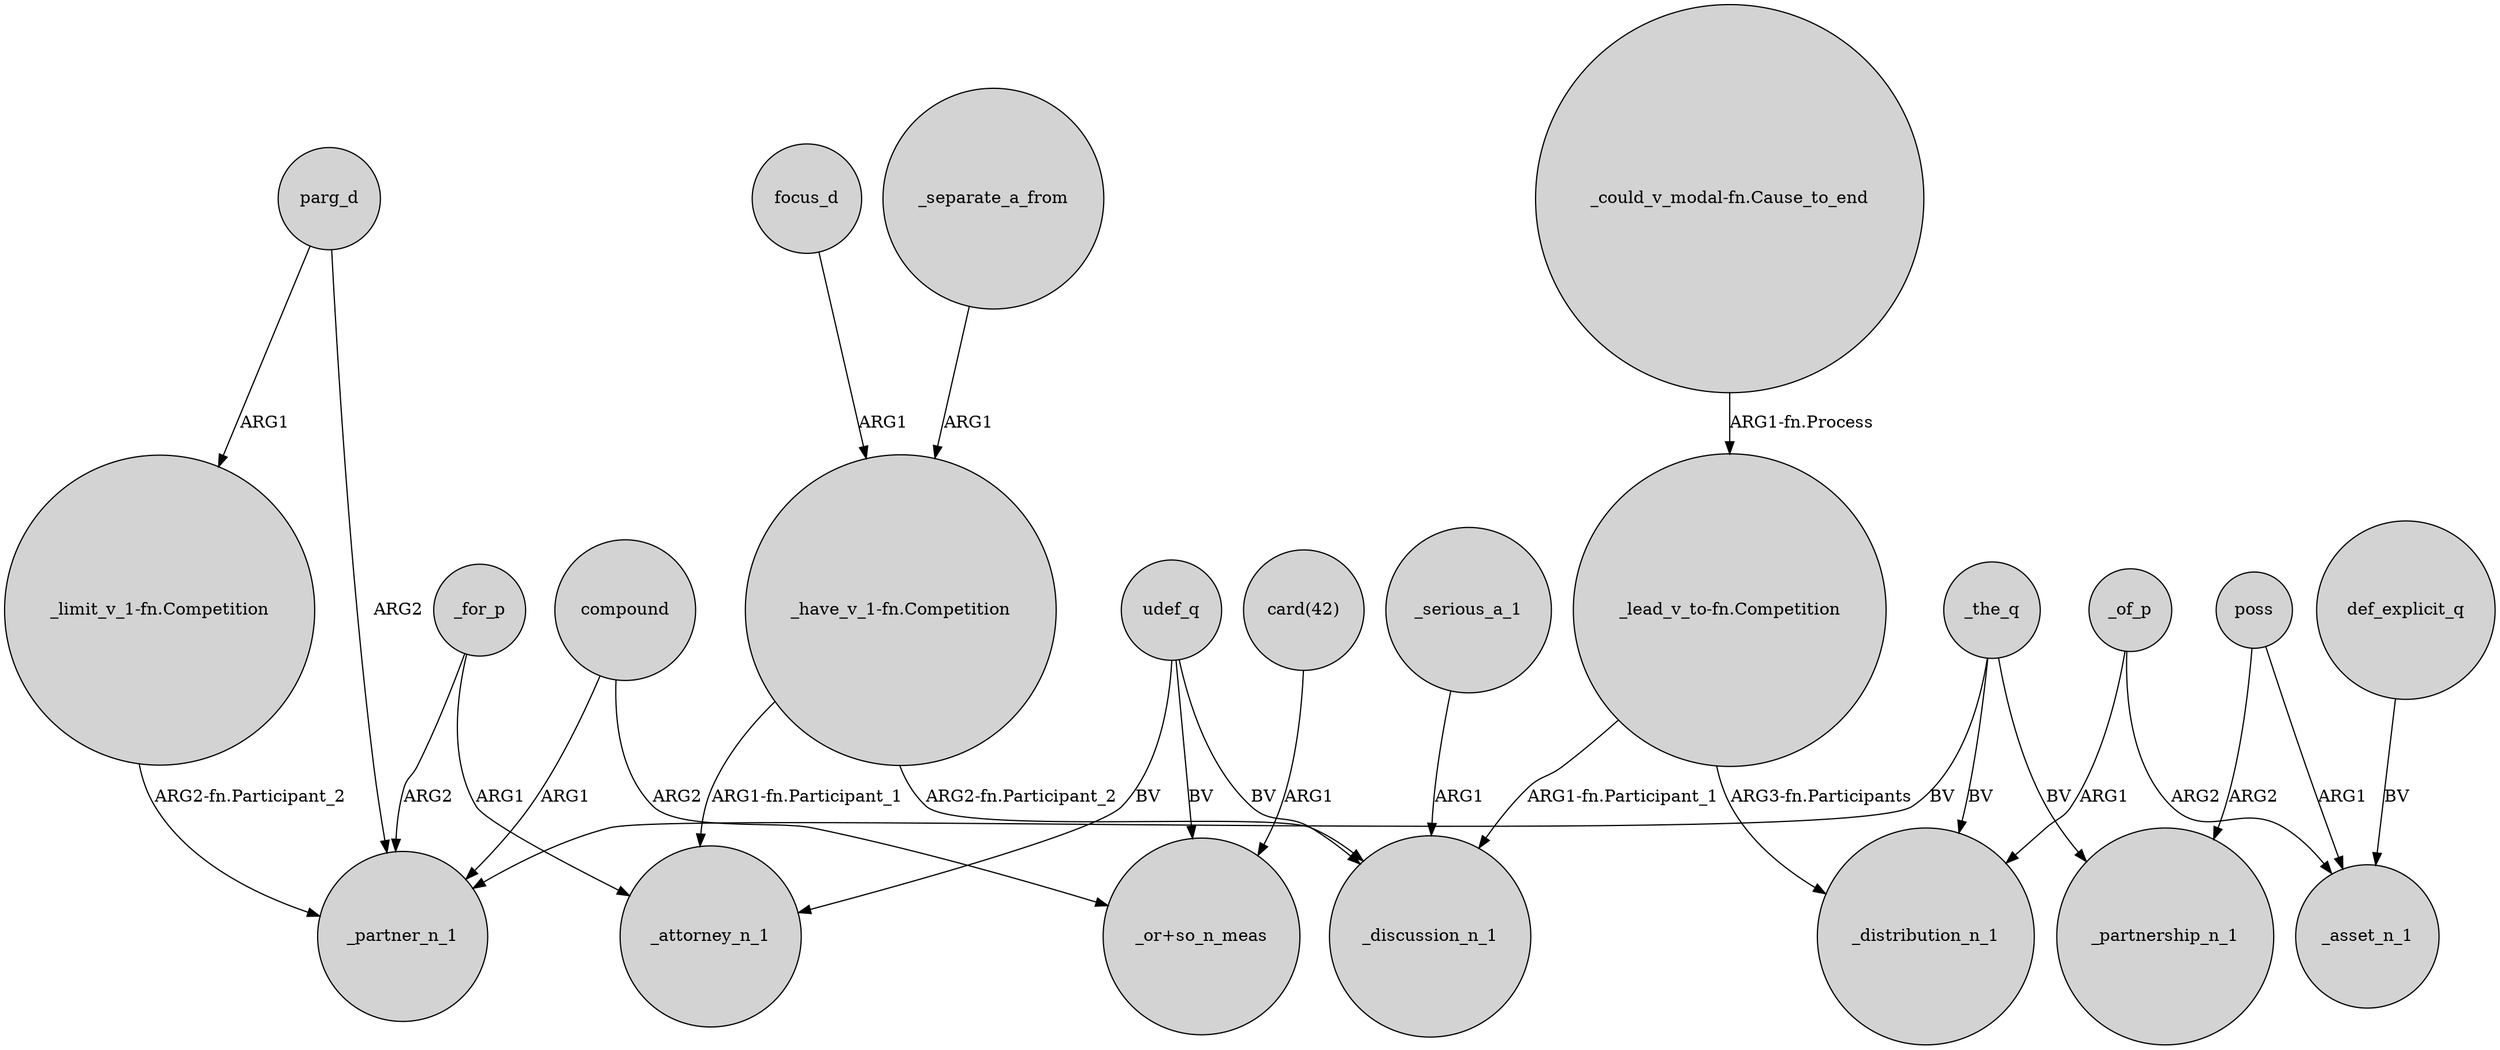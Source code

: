digraph {
	node [shape=circle style=filled]
	_separate_a_from -> "_have_v_1-fn.Competition" [label=ARG1]
	def_explicit_q -> _asset_n_1 [label=BV]
	_for_p -> _partner_n_1 [label=ARG2]
	compound -> "_or+so_n_meas" [label=ARG2]
	"_lead_v_to-fn.Competition" -> _distribution_n_1 [label="ARG3-fn.Participants"]
	"_limit_v_1-fn.Competition" -> _partner_n_1 [label="ARG2-fn.Participant_2"]
	focus_d -> "_have_v_1-fn.Competition" [label=ARG1]
	_for_p -> _attorney_n_1 [label=ARG1]
	parg_d -> _partner_n_1 [label=ARG2]
	_serious_a_1 -> _discussion_n_1 [label=ARG1]
	poss -> _asset_n_1 [label=ARG1]
	compound -> _partner_n_1 [label=ARG1]
	_the_q -> _distribution_n_1 [label=BV]
	"_lead_v_to-fn.Competition" -> _discussion_n_1 [label="ARG1-fn.Participant_1"]
	"_have_v_1-fn.Competition" -> _attorney_n_1 [label="ARG1-fn.Participant_1"]
	"_could_v_modal-fn.Cause_to_end" -> "_lead_v_to-fn.Competition" [label="ARG1-fn.Process"]
	poss -> _partnership_n_1 [label=ARG2]
	"_have_v_1-fn.Competition" -> _discussion_n_1 [label="ARG2-fn.Participant_2"]
	"card(42)" -> "_or+so_n_meas" [label=ARG1]
	parg_d -> "_limit_v_1-fn.Competition" [label=ARG1]
	udef_q -> "_or+so_n_meas" [label=BV]
	_the_q -> _partnership_n_1 [label=BV]
	_of_p -> _distribution_n_1 [label=ARG1]
	udef_q -> _attorney_n_1 [label=BV]
	_of_p -> _asset_n_1 [label=ARG2]
	udef_q -> _discussion_n_1 [label=BV]
	_the_q -> _partner_n_1 [label=BV]
}
